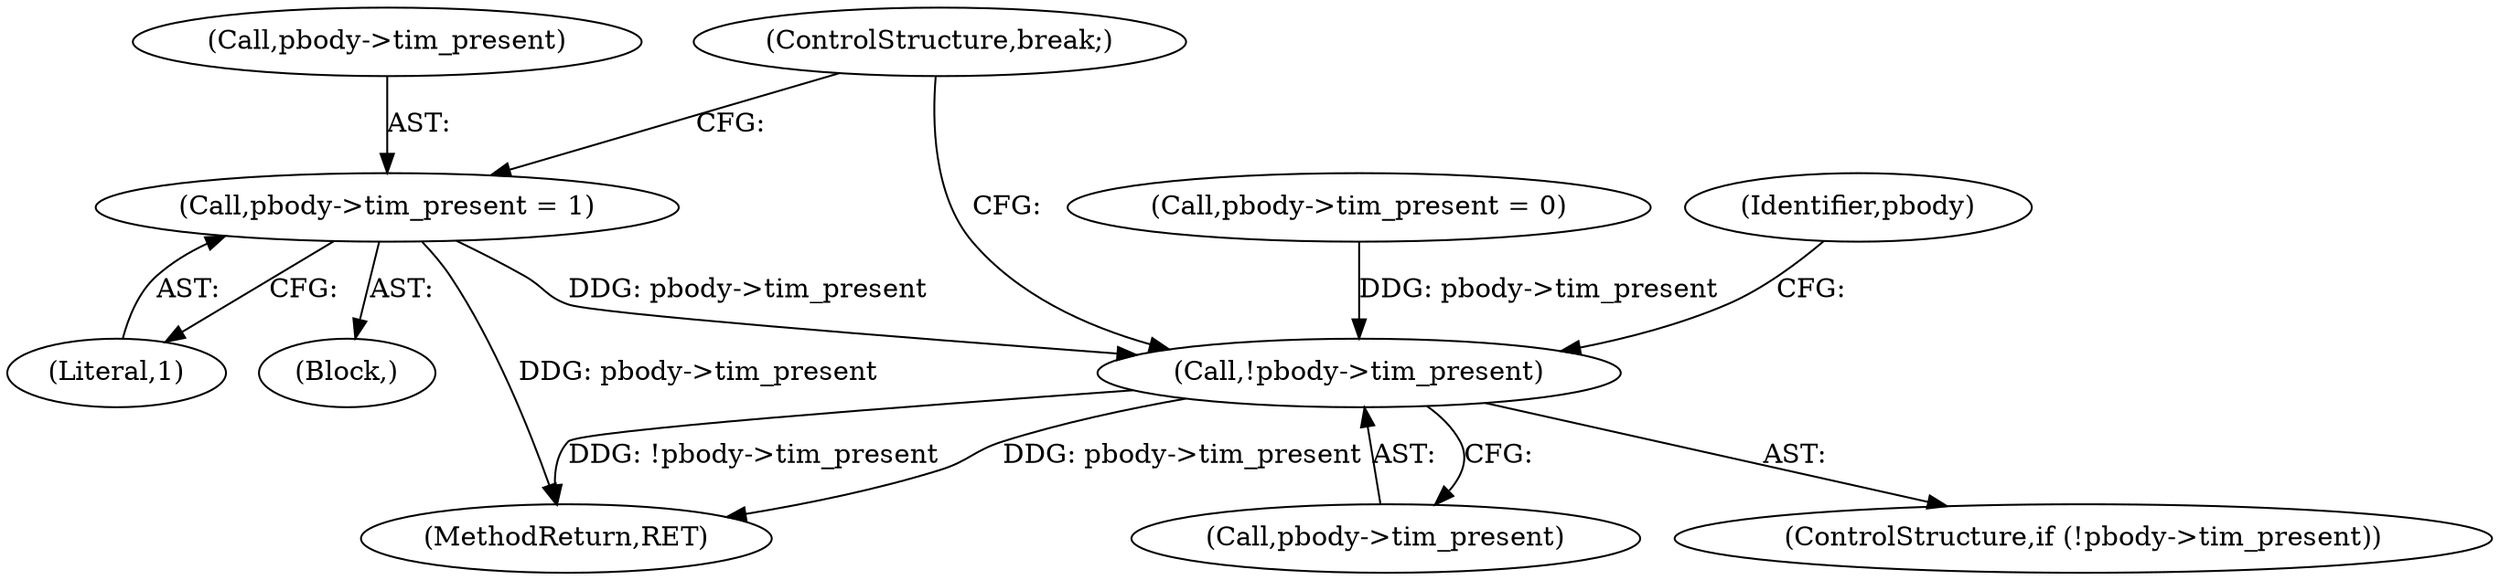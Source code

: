 digraph "0_tcpdump_5edf405d7ed9fc92f4f43e8a3d44baa4c6387562@pointer" {
"1000673" [label="(Call,pbody->tim_present = 1)"];
"1000663" [label="(Call,!pbody->tim_present)"];
"1000664" [label="(Call,pbody->tim_present)"];
"1000674" [label="(Call,pbody->tim_present)"];
"1000667" [label="(Block,)"];
"1000678" [label="(ControlStructure,break;)"];
"1000702" [label="(MethodReturn,RET)"];
"1000149" [label="(Call,pbody->tim_present = 0)"];
"1000663" [label="(Call,!pbody->tim_present)"];
"1000677" [label="(Literal,1)"];
"1000662" [label="(ControlStructure,if (!pbody->tim_present))"];
"1000670" [label="(Identifier,pbody)"];
"1000673" [label="(Call,pbody->tim_present = 1)"];
"1000673" -> "1000667"  [label="AST: "];
"1000673" -> "1000677"  [label="CFG: "];
"1000674" -> "1000673"  [label="AST: "];
"1000677" -> "1000673"  [label="AST: "];
"1000678" -> "1000673"  [label="CFG: "];
"1000673" -> "1000702"  [label="DDG: pbody->tim_present"];
"1000673" -> "1000663"  [label="DDG: pbody->tim_present"];
"1000663" -> "1000662"  [label="AST: "];
"1000663" -> "1000664"  [label="CFG: "];
"1000664" -> "1000663"  [label="AST: "];
"1000670" -> "1000663"  [label="CFG: "];
"1000678" -> "1000663"  [label="CFG: "];
"1000663" -> "1000702"  [label="DDG: !pbody->tim_present"];
"1000663" -> "1000702"  [label="DDG: pbody->tim_present"];
"1000149" -> "1000663"  [label="DDG: pbody->tim_present"];
}

